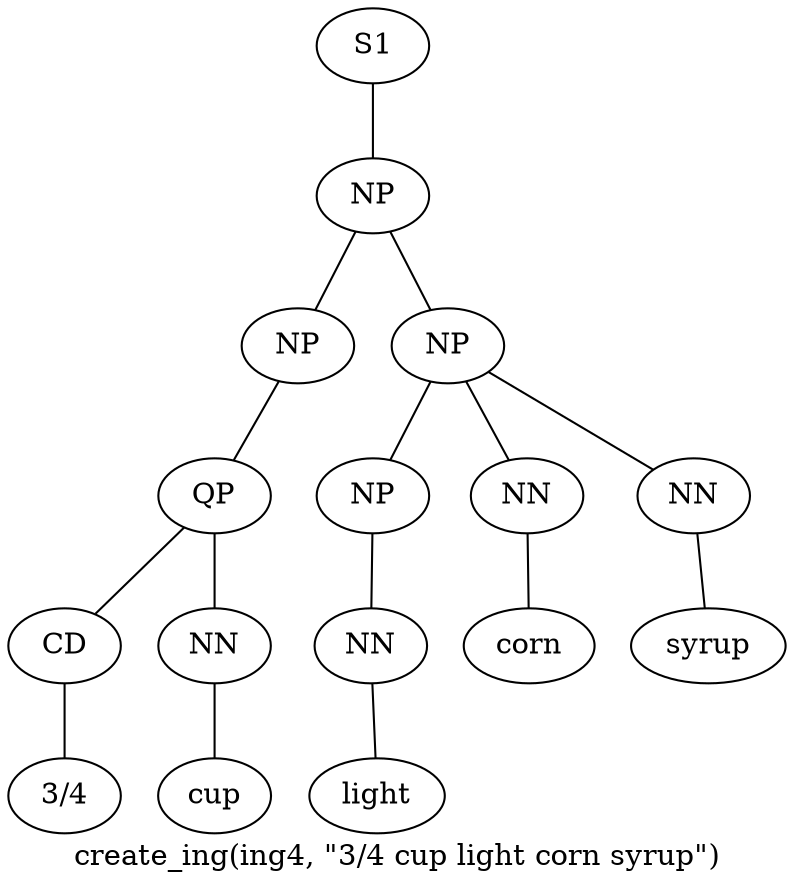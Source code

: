 graph SyntaxGraph {
	label = "create_ing(ing4, \"3/4 cup light corn syrup\")";
	Node0 [label="S1"];
	Node1 [label="NP"];
	Node2 [label="NP"];
	Node3 [label="QP"];
	Node4 [label="CD"];
	Node5 [label="3/4"];
	Node6 [label="NN"];
	Node7 [label="cup"];
	Node8 [label="NP"];
	Node9 [label="NP"];
	Node10 [label="NN"];
	Node11 [label="light"];
	Node12 [label="NN"];
	Node13 [label="corn"];
	Node14 [label="NN"];
	Node15 [label="syrup"];

	Node0 -- Node1;
	Node1 -- Node2;
	Node1 -- Node8;
	Node2 -- Node3;
	Node3 -- Node4;
	Node3 -- Node6;
	Node4 -- Node5;
	Node6 -- Node7;
	Node8 -- Node9;
	Node8 -- Node12;
	Node8 -- Node14;
	Node9 -- Node10;
	Node10 -- Node11;
	Node12 -- Node13;
	Node14 -- Node15;
}
